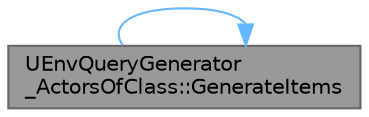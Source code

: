 digraph "UEnvQueryGenerator_ActorsOfClass::GenerateItems"
{
 // INTERACTIVE_SVG=YES
 // LATEX_PDF_SIZE
  bgcolor="transparent";
  edge [fontname=Helvetica,fontsize=10,labelfontname=Helvetica,labelfontsize=10];
  node [fontname=Helvetica,fontsize=10,shape=box,height=0.2,width=0.4];
  rankdir="LR";
  Node1 [id="Node000001",label="UEnvQueryGenerator\l_ActorsOfClass::GenerateItems",height=0.2,width=0.4,color="gray40", fillcolor="grey60", style="filled", fontcolor="black",tooltip="if set, tests will be automatically sorted for best performance before running query"];
  Node1 -> Node1 [id="edge1_Node000001_Node000001",color="steelblue1",style="solid",tooltip=" "];
}
